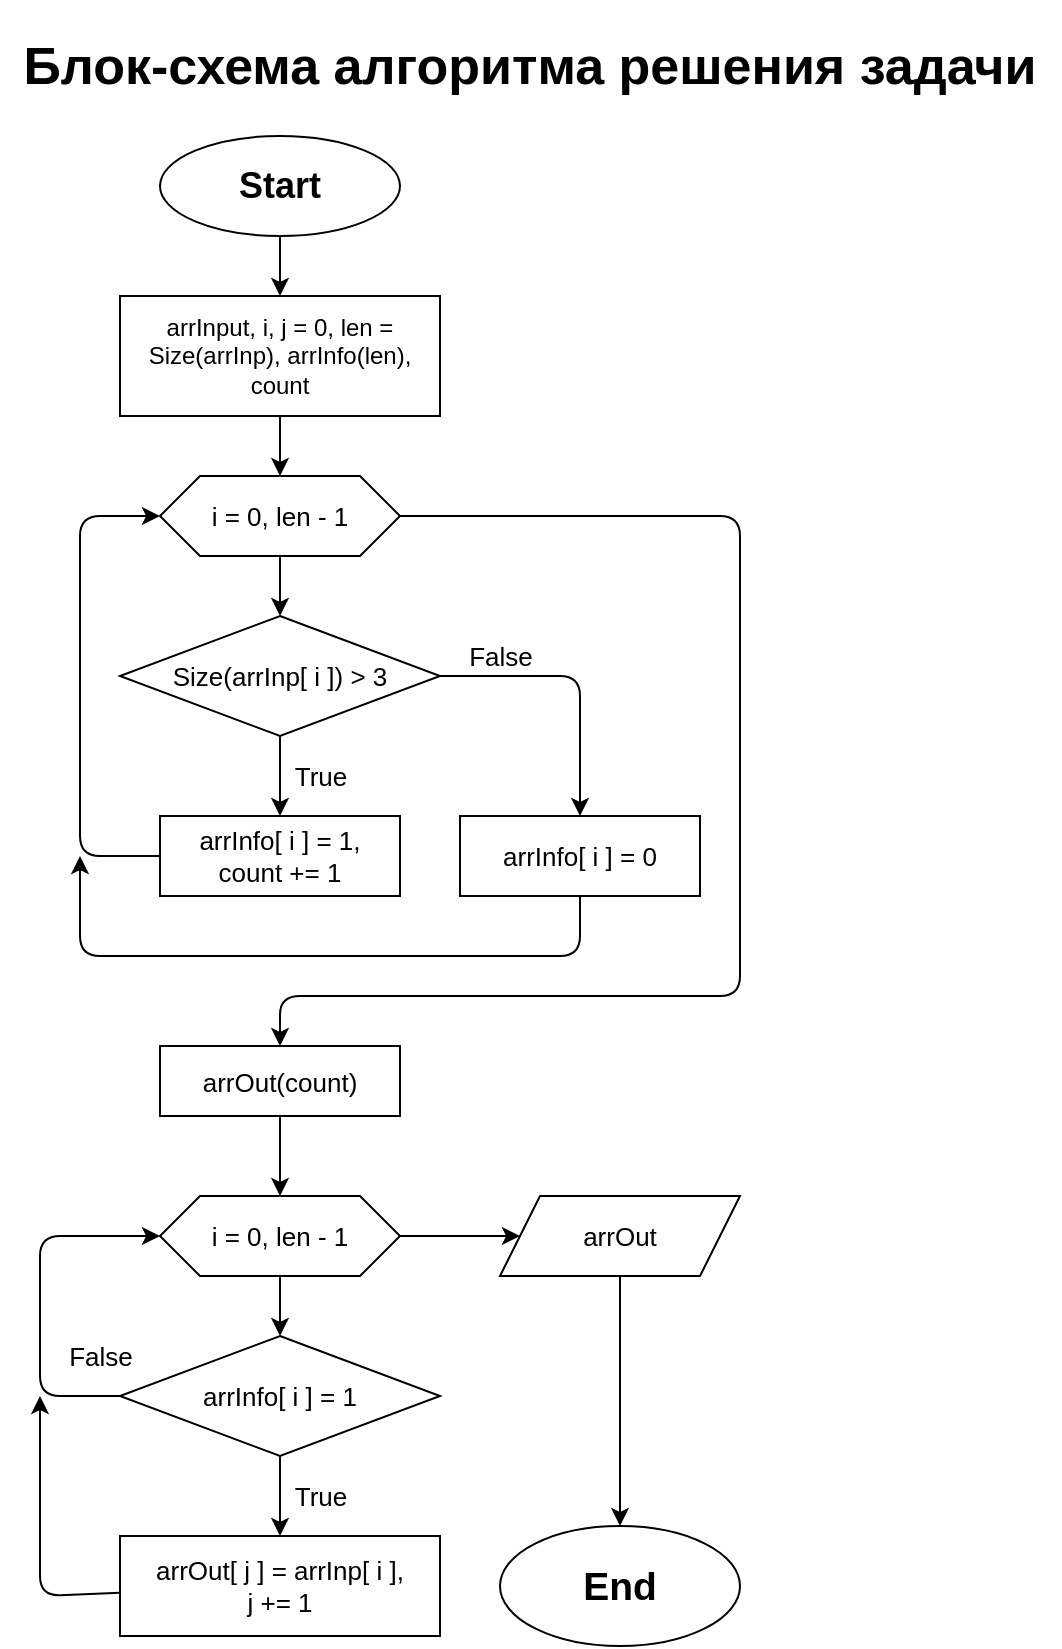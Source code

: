 <mxfile>
    <diagram id="nfQavMIVKfiS5g-oFqcr" name="Page-1">
        <mxGraphModel dx="530" dy="318" grid="1" gridSize="10" guides="1" tooltips="1" connect="1" arrows="1" fold="1" page="1" pageScale="1" pageWidth="827" pageHeight="1169" math="0" shadow="0">
            <root>
                <mxCell id="0"/>
                <mxCell id="1" parent="0"/>
                <mxCell id="4" value="" style="edgeStyle=none;html=1;fontFamily=Helvetica;fontSize=13;" parent="1" source="2" target="3" edge="1">
                    <mxGeometry relative="1" as="geometry"/>
                </mxCell>
                <mxCell id="2" value="&lt;h2&gt;Start&lt;/h2&gt;" style="ellipse;whiteSpace=wrap;html=1;fontFamily=Helvetica;align=center;" parent="1" vertex="1">
                    <mxGeometry x="100" y="70" width="120" height="50" as="geometry"/>
                </mxCell>
                <mxCell id="6" value="" style="edgeStyle=none;html=1;fontFamily=Helvetica;fontSize=13;" parent="1" source="3" target="5" edge="1">
                    <mxGeometry relative="1" as="geometry"/>
                </mxCell>
                <mxCell id="3" value="arrInput, i, j = 0, len = Size(arrInp), arrInfo(len), count" style="whiteSpace=wrap;html=1;" parent="1" vertex="1">
                    <mxGeometry x="80" y="150" width="160" height="60" as="geometry"/>
                </mxCell>
                <mxCell id="8" value="" style="edgeStyle=none;html=1;fontFamily=Helvetica;fontSize=13;" parent="1" source="5" target="7" edge="1">
                    <mxGeometry relative="1" as="geometry"/>
                </mxCell>
                <mxCell id="16" value="" style="edgeStyle=none;html=1;fontFamily=Helvetica;fontSize=13;" parent="1" source="5" target="15" edge="1">
                    <mxGeometry relative="1" as="geometry">
                        <Array as="points">
                            <mxPoint x="390" y="260"/>
                            <mxPoint x="390" y="500"/>
                            <mxPoint x="160" y="500"/>
                        </Array>
                    </mxGeometry>
                </mxCell>
                <mxCell id="5" value="i = 0, len - 1" style="shape=hexagon;perimeter=hexagonPerimeter2;whiteSpace=wrap;html=1;fixedSize=1;fontFamily=Helvetica;fontSize=13;" parent="1" vertex="1">
                    <mxGeometry x="100" y="240" width="120" height="40" as="geometry"/>
                </mxCell>
                <mxCell id="10" value="True" style="edgeStyle=none;html=1;fontFamily=Helvetica;fontSize=13;" parent="1" source="7" target="9" edge="1">
                    <mxGeometry y="20" relative="1" as="geometry">
                        <mxPoint as="offset"/>
                    </mxGeometry>
                </mxCell>
                <mxCell id="12" value="False" style="edgeStyle=none;html=1;fontFamily=Helvetica;fontSize=13;exitX=1;exitY=0.5;exitDx=0;exitDy=0;" parent="1" source="7" target="11" edge="1">
                    <mxGeometry x="-0.571" y="10" relative="1" as="geometry">
                        <Array as="points">
                            <mxPoint x="310" y="340"/>
                        </Array>
                        <mxPoint as="offset"/>
                    </mxGeometry>
                </mxCell>
                <mxCell id="7" value="Size(arrInp[ i ]) &amp;gt; 3" style="rhombus;whiteSpace=wrap;html=1;fontSize=13;" parent="1" vertex="1">
                    <mxGeometry x="80" y="310" width="160" height="60" as="geometry"/>
                </mxCell>
                <mxCell id="13" style="edgeStyle=none;html=1;entryX=0;entryY=0.5;entryDx=0;entryDy=0;fontFamily=Helvetica;fontSize=13;" parent="1" source="9" target="5" edge="1">
                    <mxGeometry relative="1" as="geometry">
                        <Array as="points">
                            <mxPoint x="60" y="430"/>
                            <mxPoint x="60" y="340"/>
                            <mxPoint x="60" y="260"/>
                        </Array>
                    </mxGeometry>
                </mxCell>
                <mxCell id="9" value="arrInfo[ i ] = 1,&lt;br&gt;count += 1" style="whiteSpace=wrap;html=1;fontSize=13;" parent="1" vertex="1">
                    <mxGeometry x="100" y="410" width="120" height="40" as="geometry"/>
                </mxCell>
                <mxCell id="14" style="edgeStyle=none;html=1;fontFamily=Helvetica;fontSize=13;" parent="1" source="11" edge="1">
                    <mxGeometry relative="1" as="geometry">
                        <mxPoint x="60" y="430" as="targetPoint"/>
                        <Array as="points">
                            <mxPoint x="310" y="480"/>
                            <mxPoint x="60" y="480"/>
                            <mxPoint x="60" y="460"/>
                        </Array>
                    </mxGeometry>
                </mxCell>
                <mxCell id="11" value="arrInfo[ i ] = 0" style="whiteSpace=wrap;html=1;fontSize=13;" parent="1" vertex="1">
                    <mxGeometry x="250" y="410" width="120" height="40" as="geometry"/>
                </mxCell>
                <mxCell id="18" value="" style="edgeStyle=none;html=1;fontFamily=Helvetica;fontSize=13;" parent="1" source="15" target="17" edge="1">
                    <mxGeometry relative="1" as="geometry"/>
                </mxCell>
                <mxCell id="15" value="arrOut(count)" style="whiteSpace=wrap;html=1;fontSize=13;" parent="1" vertex="1">
                    <mxGeometry x="100" y="525" width="120" height="35" as="geometry"/>
                </mxCell>
                <mxCell id="20" value="" style="edgeStyle=none;html=1;fontFamily=Helvetica;fontSize=13;" parent="1" source="17" target="19" edge="1">
                    <mxGeometry relative="1" as="geometry"/>
                </mxCell>
                <mxCell id="26" value="" style="edgeStyle=none;html=1;fontFamily=Helvetica;fontSize=13;" edge="1" parent="1" source="17" target="25">
                    <mxGeometry relative="1" as="geometry"/>
                </mxCell>
                <mxCell id="17" value="i = 0, len - 1" style="shape=hexagon;perimeter=hexagonPerimeter2;whiteSpace=wrap;html=1;fixedSize=1;fontSize=13;" parent="1" vertex="1">
                    <mxGeometry x="100" y="600" width="120" height="40" as="geometry"/>
                </mxCell>
                <mxCell id="22" value="True" style="edgeStyle=none;html=1;fontFamily=Helvetica;fontSize=13;" parent="1" source="19" target="21" edge="1">
                    <mxGeometry y="20" relative="1" as="geometry">
                        <mxPoint as="offset"/>
                    </mxGeometry>
                </mxCell>
                <mxCell id="23" value="False" style="edgeStyle=none;html=1;entryX=0;entryY=0.5;entryDx=0;entryDy=0;fontFamily=Helvetica;fontSize=13;" edge="1" parent="1" source="19" target="17">
                    <mxGeometry x="-0.889" y="-20" relative="1" as="geometry">
                        <Array as="points">
                            <mxPoint x="40" y="700"/>
                            <mxPoint x="40" y="620"/>
                        </Array>
                        <mxPoint as="offset"/>
                    </mxGeometry>
                </mxCell>
                <mxCell id="19" value="arrInfo[ i ] = 1" style="rhombus;whiteSpace=wrap;html=1;fontSize=13;" parent="1" vertex="1">
                    <mxGeometry x="80" y="670" width="160" height="60" as="geometry"/>
                </mxCell>
                <mxCell id="24" style="edgeStyle=none;html=1;fontFamily=Helvetica;fontSize=13;" edge="1" parent="1" source="21">
                    <mxGeometry relative="1" as="geometry">
                        <mxPoint x="40" y="700" as="targetPoint"/>
                        <Array as="points">
                            <mxPoint x="40" y="800"/>
                        </Array>
                    </mxGeometry>
                </mxCell>
                <mxCell id="21" value="arrOut[ j ] = arrInp[ i ],&lt;br&gt;j += 1" style="whiteSpace=wrap;html=1;fontSize=13;" parent="1" vertex="1">
                    <mxGeometry x="80" y="770" width="160" height="50" as="geometry"/>
                </mxCell>
                <mxCell id="28" value="" style="edgeStyle=none;html=1;fontFamily=Helvetica;fontSize=13;" edge="1" parent="1" source="25" target="27">
                    <mxGeometry relative="1" as="geometry"/>
                </mxCell>
                <mxCell id="25" value="arrOut" style="shape=parallelogram;perimeter=parallelogramPerimeter;whiteSpace=wrap;html=1;fixedSize=1;fontSize=13;" vertex="1" parent="1">
                    <mxGeometry x="270" y="600" width="120" height="40" as="geometry"/>
                </mxCell>
                <mxCell id="27" value="&lt;h2&gt;End&lt;/h2&gt;" style="ellipse;whiteSpace=wrap;html=1;fontSize=13;" vertex="1" parent="1">
                    <mxGeometry x="270" y="765" width="120" height="60" as="geometry"/>
                </mxCell>
                <mxCell id="29" value="&lt;h1&gt;Блок-схема алгоритма решения задачи&lt;/h1&gt;" style="text;html=1;strokeColor=none;fillColor=none;align=center;verticalAlign=middle;whiteSpace=wrap;rounded=0;fontFamily=Helvetica;fontSize=13;" vertex="1" parent="1">
                    <mxGeometry x="20" y="20" width="530" height="30" as="geometry"/>
                </mxCell>
            </root>
        </mxGraphModel>
    </diagram>
</mxfile>